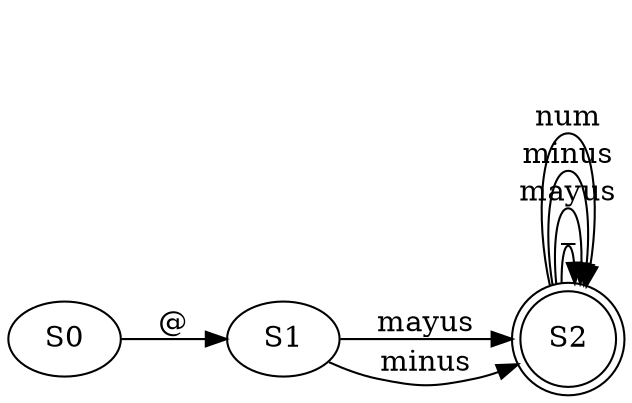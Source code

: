 digraph G {
	rankdir=LR
	S0 -> S1 [label="@"]	S1 -> S2 [label="mayus"]	S1 -> S2 [label="minus"]	S2 [shape="doublecircle"]	S2 -> S2 [label="_"]	S2 -> S2 [label="mayus"]	S2 -> S2 [label="minus"]	S2 -> S2 [label="num"]
}